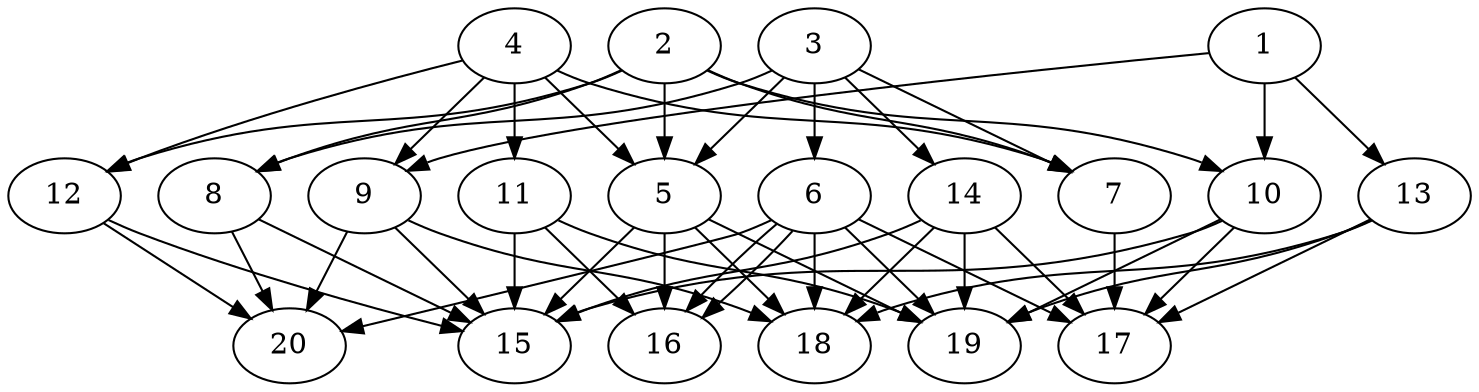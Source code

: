 // DAG automatically generated by daggen at Tue Jul 23 14:29:40 2019
// ./daggen --dot -n 20 --ccr 0.4 --fat 0.7 --regular 0.5 --density 0.7 --mindata 5242880 --maxdata 52428800 
digraph G {
  1 [size="31618560", alpha="0.01", expect_size="12647424"] 
  1 -> 9 [size ="12647424"]
  1 -> 10 [size ="12647424"]
  1 -> 13 [size ="12647424"]
  2 [size="111206400", alpha="0.20", expect_size="44482560"] 
  2 -> 5 [size ="44482560"]
  2 -> 7 [size ="44482560"]
  2 -> 8 [size ="44482560"]
  2 -> 10 [size ="44482560"]
  2 -> 12 [size ="44482560"]
  3 [size="22589440", alpha="0.14", expect_size="9035776"] 
  3 -> 5 [size ="9035776"]
  3 -> 6 [size ="9035776"]
  3 -> 7 [size ="9035776"]
  3 -> 8 [size ="9035776"]
  3 -> 14 [size ="9035776"]
  4 [size="107054080", alpha="0.14", expect_size="42821632"] 
  4 -> 5 [size ="42821632"]
  4 -> 7 [size ="42821632"]
  4 -> 9 [size ="42821632"]
  4 -> 11 [size ="42821632"]
  4 -> 12 [size ="42821632"]
  5 [size="129620480", alpha="0.11", expect_size="51848192"] 
  5 -> 15 [size ="51848192"]
  5 -> 16 [size ="51848192"]
  5 -> 18 [size ="51848192"]
  5 -> 19 [size ="51848192"]
  6 [size="56732160", alpha="0.15", expect_size="22692864"] 
  6 -> 16 [size ="22692864"]
  6 -> 16 [size ="22692864"]
  6 -> 17 [size ="22692864"]
  6 -> 18 [size ="22692864"]
  6 -> 19 [size ="22692864"]
  6 -> 20 [size ="22692864"]
  7 [size="61926400", alpha="0.14", expect_size="24770560"] 
  7 -> 17 [size ="24770560"]
  8 [size="57367040", alpha="0.13", expect_size="22946816"] 
  8 -> 15 [size ="22946816"]
  8 -> 20 [size ="22946816"]
  9 [size="52172800", alpha="0.12", expect_size="20869120"] 
  9 -> 15 [size ="20869120"]
  9 -> 18 [size ="20869120"]
  9 -> 20 [size ="20869120"]
  10 [size="80409600", alpha="0.09", expect_size="32163840"] 
  10 -> 15 [size ="32163840"]
  10 -> 17 [size ="32163840"]
  10 -> 19 [size ="32163840"]
  11 [size="63633920", alpha="0.16", expect_size="25453568"] 
  11 -> 15 [size ="25453568"]
  11 -> 16 [size ="25453568"]
  11 -> 19 [size ="25453568"]
  12 [size="68175360", alpha="0.08", expect_size="27270144"] 
  12 -> 15 [size ="27270144"]
  12 -> 20 [size ="27270144"]
  13 [size="67640320", alpha="0.09", expect_size="27056128"] 
  13 -> 17 [size ="27056128"]
  13 -> 18 [size ="27056128"]
  13 -> 19 [size ="27056128"]
  14 [size="30533120", alpha="0.01", expect_size="12213248"] 
  14 -> 15 [size ="12213248"]
  14 -> 17 [size ="12213248"]
  14 -> 18 [size ="12213248"]
  14 -> 19 [size ="12213248"]
  15 [size="110328320", alpha="0.02", expect_size="44131328"] 
  16 [size="54673920", alpha="0.03", expect_size="21869568"] 
  17 [size="27699200", alpha="0.04", expect_size="11079680"] 
  18 [size="108006400", alpha="0.02", expect_size="43202560"] 
  19 [size="67793920", alpha="0.13", expect_size="27117568"] 
  20 [size="22051840", alpha="0.04", expect_size="8820736"] 
}
